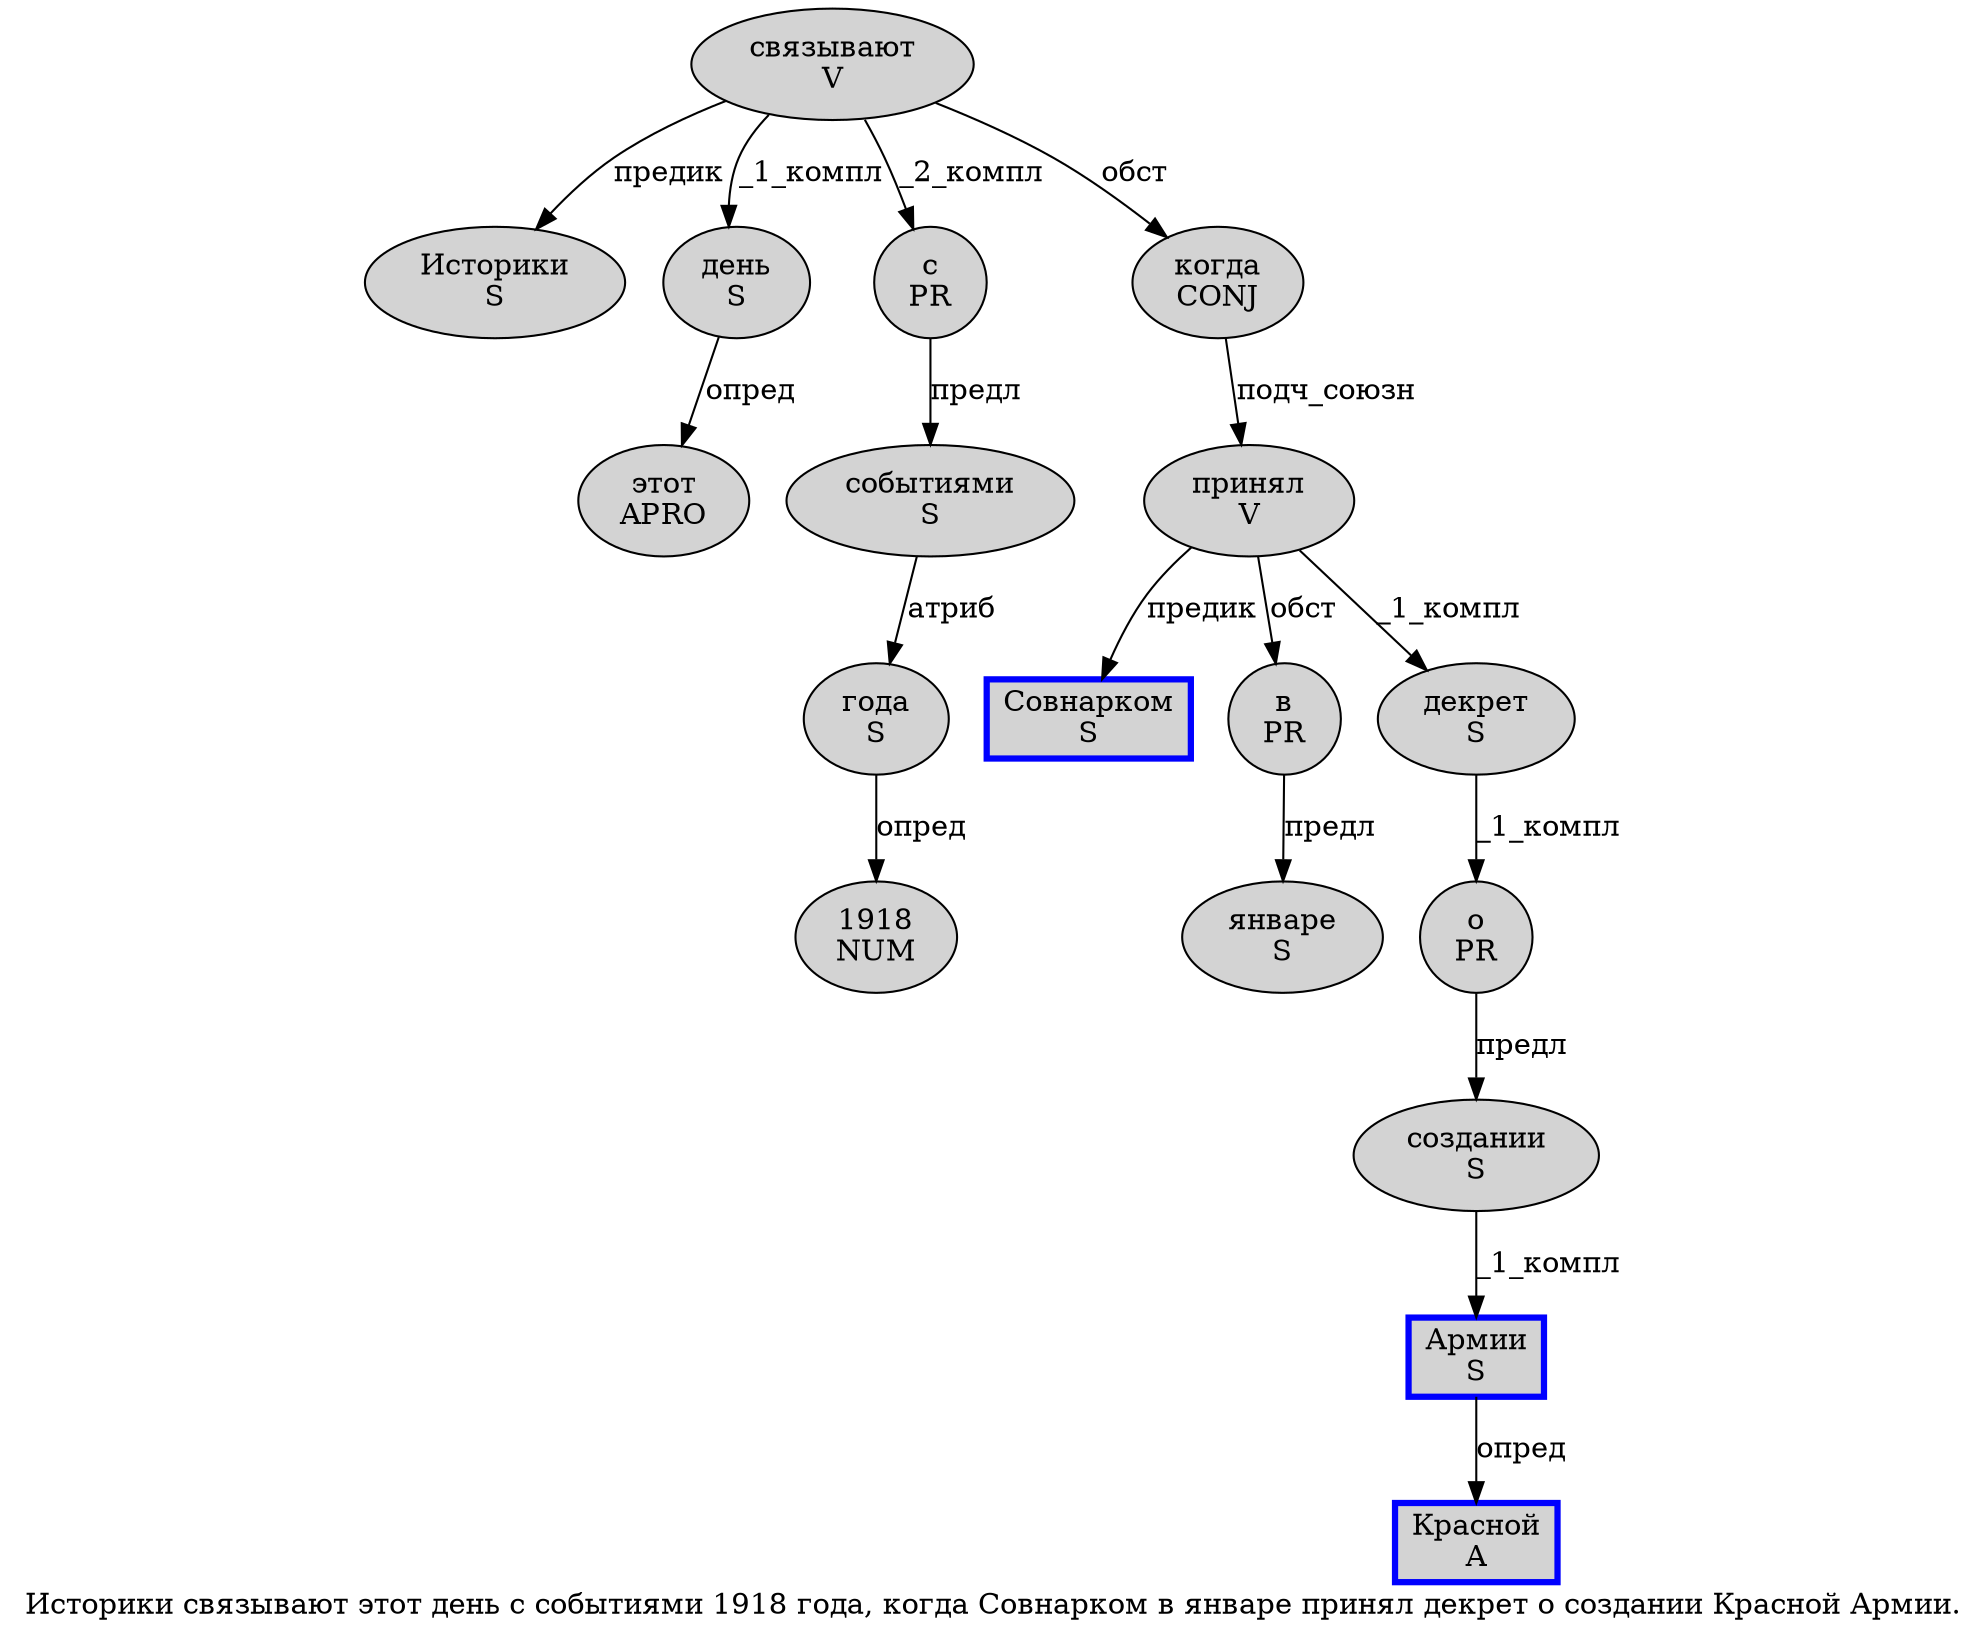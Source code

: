 digraph SENTENCE_730 {
	graph [label="Историки связывают этот день с событиями 1918 года, когда Совнарком в январе принял декрет о создании Красной Армии."]
	node [style=filled]
		0 [label="Историки
S" color="" fillcolor=lightgray penwidth=1 shape=ellipse]
		1 [label="связывают
V" color="" fillcolor=lightgray penwidth=1 shape=ellipse]
		2 [label="этот
APRO" color="" fillcolor=lightgray penwidth=1 shape=ellipse]
		3 [label="день
S" color="" fillcolor=lightgray penwidth=1 shape=ellipse]
		4 [label="с
PR" color="" fillcolor=lightgray penwidth=1 shape=ellipse]
		5 [label="событиями
S" color="" fillcolor=lightgray penwidth=1 shape=ellipse]
		6 [label="1918
NUM" color="" fillcolor=lightgray penwidth=1 shape=ellipse]
		7 [label="года
S" color="" fillcolor=lightgray penwidth=1 shape=ellipse]
		9 [label="когда
CONJ" color="" fillcolor=lightgray penwidth=1 shape=ellipse]
		10 [label="Совнарком
S" color=blue fillcolor=lightgray penwidth=3 shape=box]
		11 [label="в
PR" color="" fillcolor=lightgray penwidth=1 shape=ellipse]
		12 [label="январе
S" color="" fillcolor=lightgray penwidth=1 shape=ellipse]
		13 [label="принял
V" color="" fillcolor=lightgray penwidth=1 shape=ellipse]
		14 [label="декрет
S" color="" fillcolor=lightgray penwidth=1 shape=ellipse]
		15 [label="о
PR" color="" fillcolor=lightgray penwidth=1 shape=ellipse]
		16 [label="создании
S" color="" fillcolor=lightgray penwidth=1 shape=ellipse]
		17 [label="Красной
A" color=blue fillcolor=lightgray penwidth=3 shape=box]
		18 [label="Армии
S" color=blue fillcolor=lightgray penwidth=3 shape=box]
			3 -> 2 [label="опред"]
			1 -> 0 [label="предик"]
			1 -> 3 [label="_1_компл"]
			1 -> 4 [label="_2_компл"]
			1 -> 9 [label="обст"]
			11 -> 12 [label="предл"]
			18 -> 17 [label="опред"]
			7 -> 6 [label="опред"]
			4 -> 5 [label="предл"]
			5 -> 7 [label="атриб"]
			13 -> 10 [label="предик"]
			13 -> 11 [label="обст"]
			13 -> 14 [label="_1_компл"]
			9 -> 13 [label="подч_союзн"]
			16 -> 18 [label="_1_компл"]
			14 -> 15 [label="_1_компл"]
			15 -> 16 [label="предл"]
}
